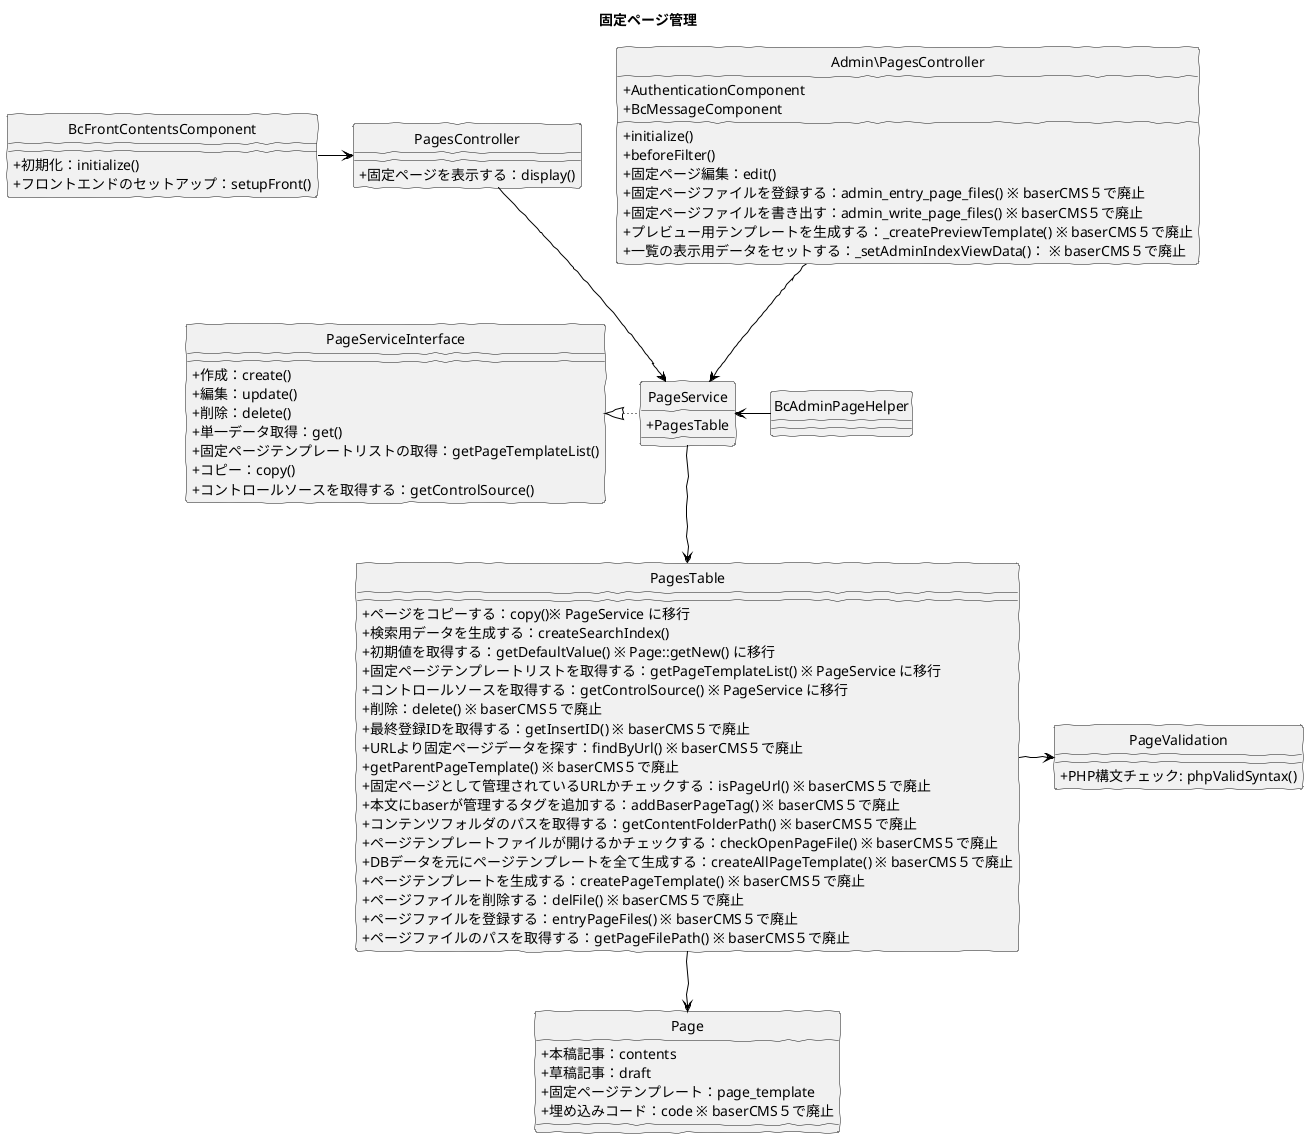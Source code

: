 @startuml
skinparam handwritten true
skinparam backgroundColor white
hide circle
skinparam classAttributeIconSize 0

title 固定ページ管理

class PagesController {
  + 固定ページを表示する：display()
}

class BcFrontContentsComponent {
  + 初期化：initialize()
  + フロントエンドのセットアップ：setupFront()
}

class Admin\PagesController {
  + AuthenticationComponent
  + BcMessageComponent
  + initialize()
  + beforeFilter()
  + 固定ページ編集：edit()
  + 固定ページファイルを登録する：admin_entry_page_files() ※ baserCMS５で廃止
  + 固定ページファイルを書き出す：admin_write_page_files() ※ baserCMS５で廃止
  + プレビュー用テンプレートを生成する：_createPreviewTemplate() ※ baserCMS５で廃止
  + 一覧の表示用データをセットする：_setAdminIndexViewData()： ※ baserCMS５で廃止
}

class BcAdminPageHelper {
}

class PageService {
  + PagesTable
}

class PageServiceInterface {
  + 作成：create()
  + 編集：update()
  + 削除：delete()
  + 単一データ取得：get()
  + 固定ページテンプレートリストの取得：getPageTemplateList()
  + コピー：copy()
  + コントロールソースを取得する：getControlSource()
}

class PagesTable {
	+ ページをコピーする：copy()※ PageService に移行
	+ 検索用データを生成する：createSearchIndex()
	+ 初期値を取得する：getDefaultValue() ※ Page::getNew() に移行
	+ 固定ページテンプレートリストを取得する：getPageTemplateList() ※ PageService に移行
	+ コントロールソースを取得する：getControlSource() ※ PageService に移行
	+ 削除：delete() ※ baserCMS５で廃止
	+ 最終登録IDを取得する：getInsertID() ※ baserCMS５で廃止
	+ URLより固定ページデータを探す：findByUrl() ※ baserCMS５で廃止
	+ getParentPageTemplate() ※ baserCMS５で廃止
	+ 固定ページとして管理されているURLかチェックする：isPageUrl() ※ baserCMS５で廃止
	+ 本文にbaserが管理するタグを追加する：addBaserPageTag() ※ baserCMS５で廃止
	+ コンテンツフォルダのパスを取得する：getContentFolderPath() ※ baserCMS５で廃止
	+ ページテンプレートファイルが開けるかチェックする：checkOpenPageFile() ※ baserCMS５で廃止
	+ DBデータを元にページテンプレートを全て生成する：createAllPageTemplate() ※ baserCMS５で廃止
	+ ページテンプレートを生成する：createPageTemplate() ※ baserCMS５で廃止
	+ ページファイルを削除する：delFile() ※ baserCMS５で廃止
	+ ページファイルを登録する：entryPageFiles() ※ baserCMS５で廃止
	+ ページファイルのパスを取得する：getPageFilePath() ※ baserCMS５で廃止
}

class PageValidation {
  + PHP構文チェック: phpValidSyntax()
}

class Page {
   + 本稿記事：contents
   + 草稿記事：draft
   + 固定ページテンプレート：page_template
   + 埋め込みコード：code ※ baserCMS５で廃止
}

Admin\PagesController -down[#Black]-> PageService
BcFrontContentsComponent -right[#Black]-> PagesController
PagesController -down[#Black]-> PageService
BcAdminPageHelper -left[#Black]-> PageService
PageService -down[#Black]-> PagesTable
PagesTable -right[#Black]-> PageValidation
PageService -left[dotted,#Black]-|> PageServiceInterface
PagesTable -down[#Black]-> Page

@enduml
